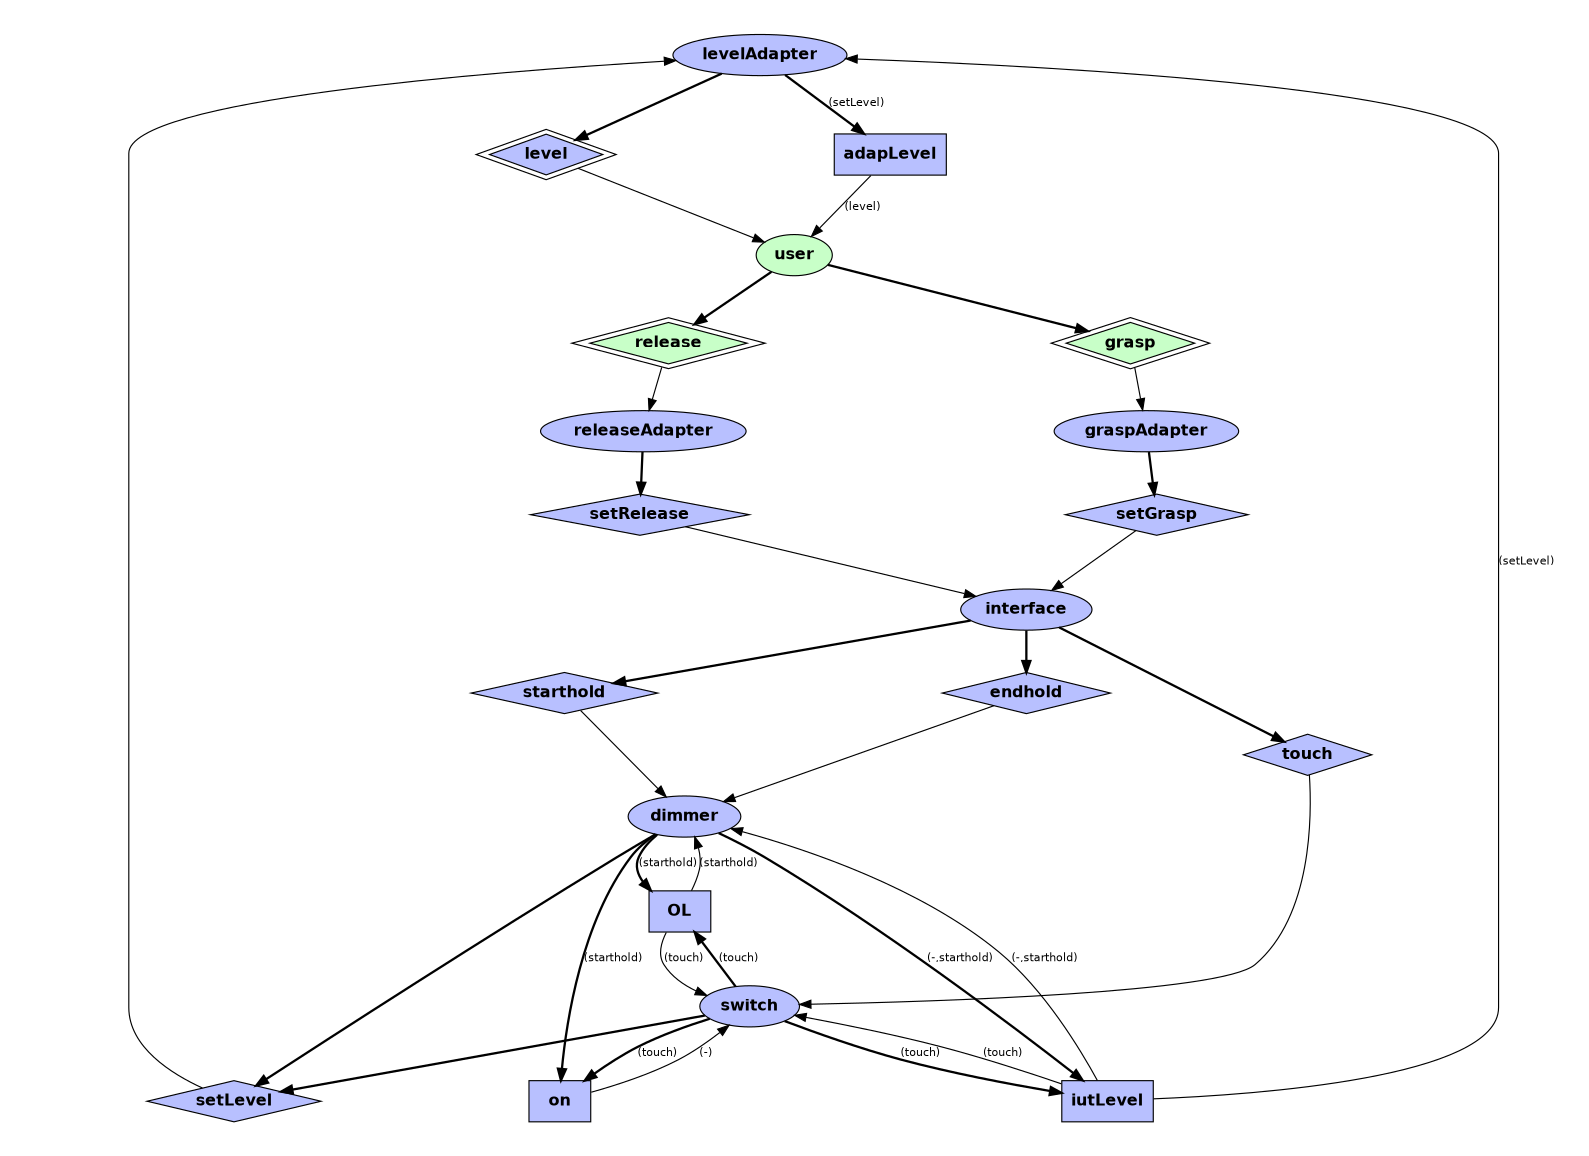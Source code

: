 digraph LightContr_xml {
// printer friendly options, fill A4 landscape:
  size="10.2,7.8"; ratio=fill; margin=0.2;
  nodesep=0.3; // separation of labelled edges

// fdp options:
  K=1.25;

// neato options:
  epsilon=0.0001;

  node[fontname="Helvetica-Bold"];
  edge[fontname="Helvetica",fontsize=10];

// legend:
//  process[shape=ellipse]; int[shape=rectangle]; chan[shape=diamond];

// IUT processes:
  node [shape=ellipse,peripheries=1,style=filled,fillcolor="#B8C0FF"];
  levelAdapter; dimmer; graspAdapter; interface; switch; releaseAdapter; 
// IUT channels:
  node [shape=diamond,peripheries=1,style=filled,fillcolor="#B8C0FF"];
  endhold; setGrasp; setLevel; setRelease; starthold; touch; 
// IUT variables:
  node [shape=rectangle,peripheries=1,style=filled,fillcolor="#B8C0FF"];
  OL; adapLevel; iutLevel; on; 
// observable output channels (controlled by IUT):
  node [shape=diamond,peripheries=2,style=filled,fillcolor="#B8C0FF"];
  level; 
// observable input channels (controlled by Env):
  node [shape=diamond,peripheries=2,style=filled,fillcolor="#C8FFC8"];
  grasp; release; 
// Env processes:
  node [shape=ellipse,peripheries=1,style=filled,fillcolor="#C8FFC8"];
  user; 
// Env channels:
// Env variables:
// set attributes for non-partitioned procs/chans/vars:
  node [shape=rectangle,peripheries=1,style=filled,fillcolor="#A0A0A0"];

// edges for write to variable:
  edge [style=bold];
  levelAdapter -> adapLevel [label="(setLevel)"];
  dimmer -> on [label="(starthold)"];
  dimmer -> iutLevel [label="(-,starthold)"];
  dimmer -> OL [label="(starthold)"];
  switch -> on [label="(touch)"];
  switch -> iutLevel [label="(touch)"];
  switch -> OL [label="(touch)"];
// edges for read of variable:
  edge [style=solid];
  iutLevel -> levelAdapter [label="(setLevel)"];
  iutLevel -> dimmer [label="(-,starthold)"];
  OL -> dimmer [label="(starthold)"];
  adapLevel -> user [label="(level)"];
  on -> switch [label="(-)"];
  iutLevel -> switch [label="(touch)"];
  OL -> switch [label="(touch)"];
// channel transmit edges:
  edge [style=bold];
  levelAdapter -> level;
  dimmer -> setLevel;
  user -> grasp;
  user -> release;
  graspAdapter -> setGrasp;
  interface -> endhold;
  interface -> starthold;
  interface -> touch;
  switch -> setLevel;
  releaseAdapter -> setRelease;
// channel receive edges:
  edge [style=solid];
  setLevel -> levelAdapter;
  endhold -> dimmer;
  starthold -> dimmer;
  level -> user;
  grasp -> graspAdapter;
  setGrasp -> interface;
  setRelease -> interface;
  touch -> switch;
  release -> releaseAdapter;
}
